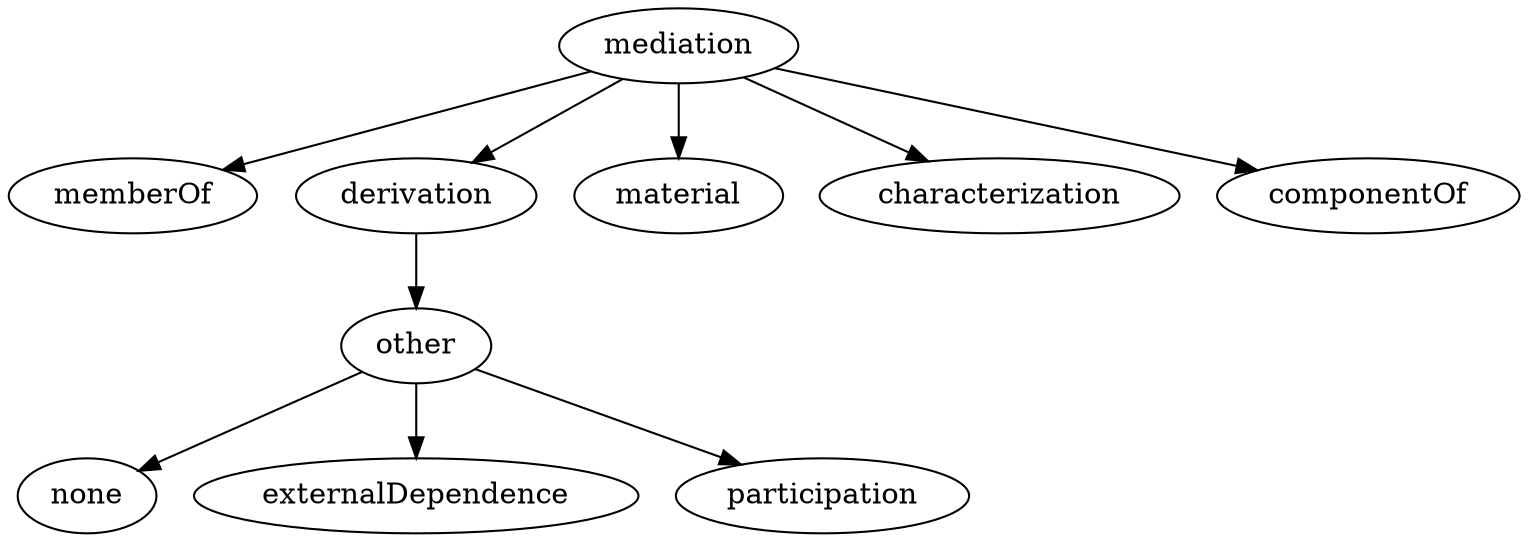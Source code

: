 strict digraph  {
mediation;
memberOf;
derivation;
material;
characterization;
componentOf;
other;
none;
externalDependence;
participation;
mediation -> memberOf;
mediation -> derivation;
mediation -> material;
mediation -> characterization;
mediation -> componentOf;
derivation -> other;
other -> none;
other -> externalDependence;
other -> participation;
}
